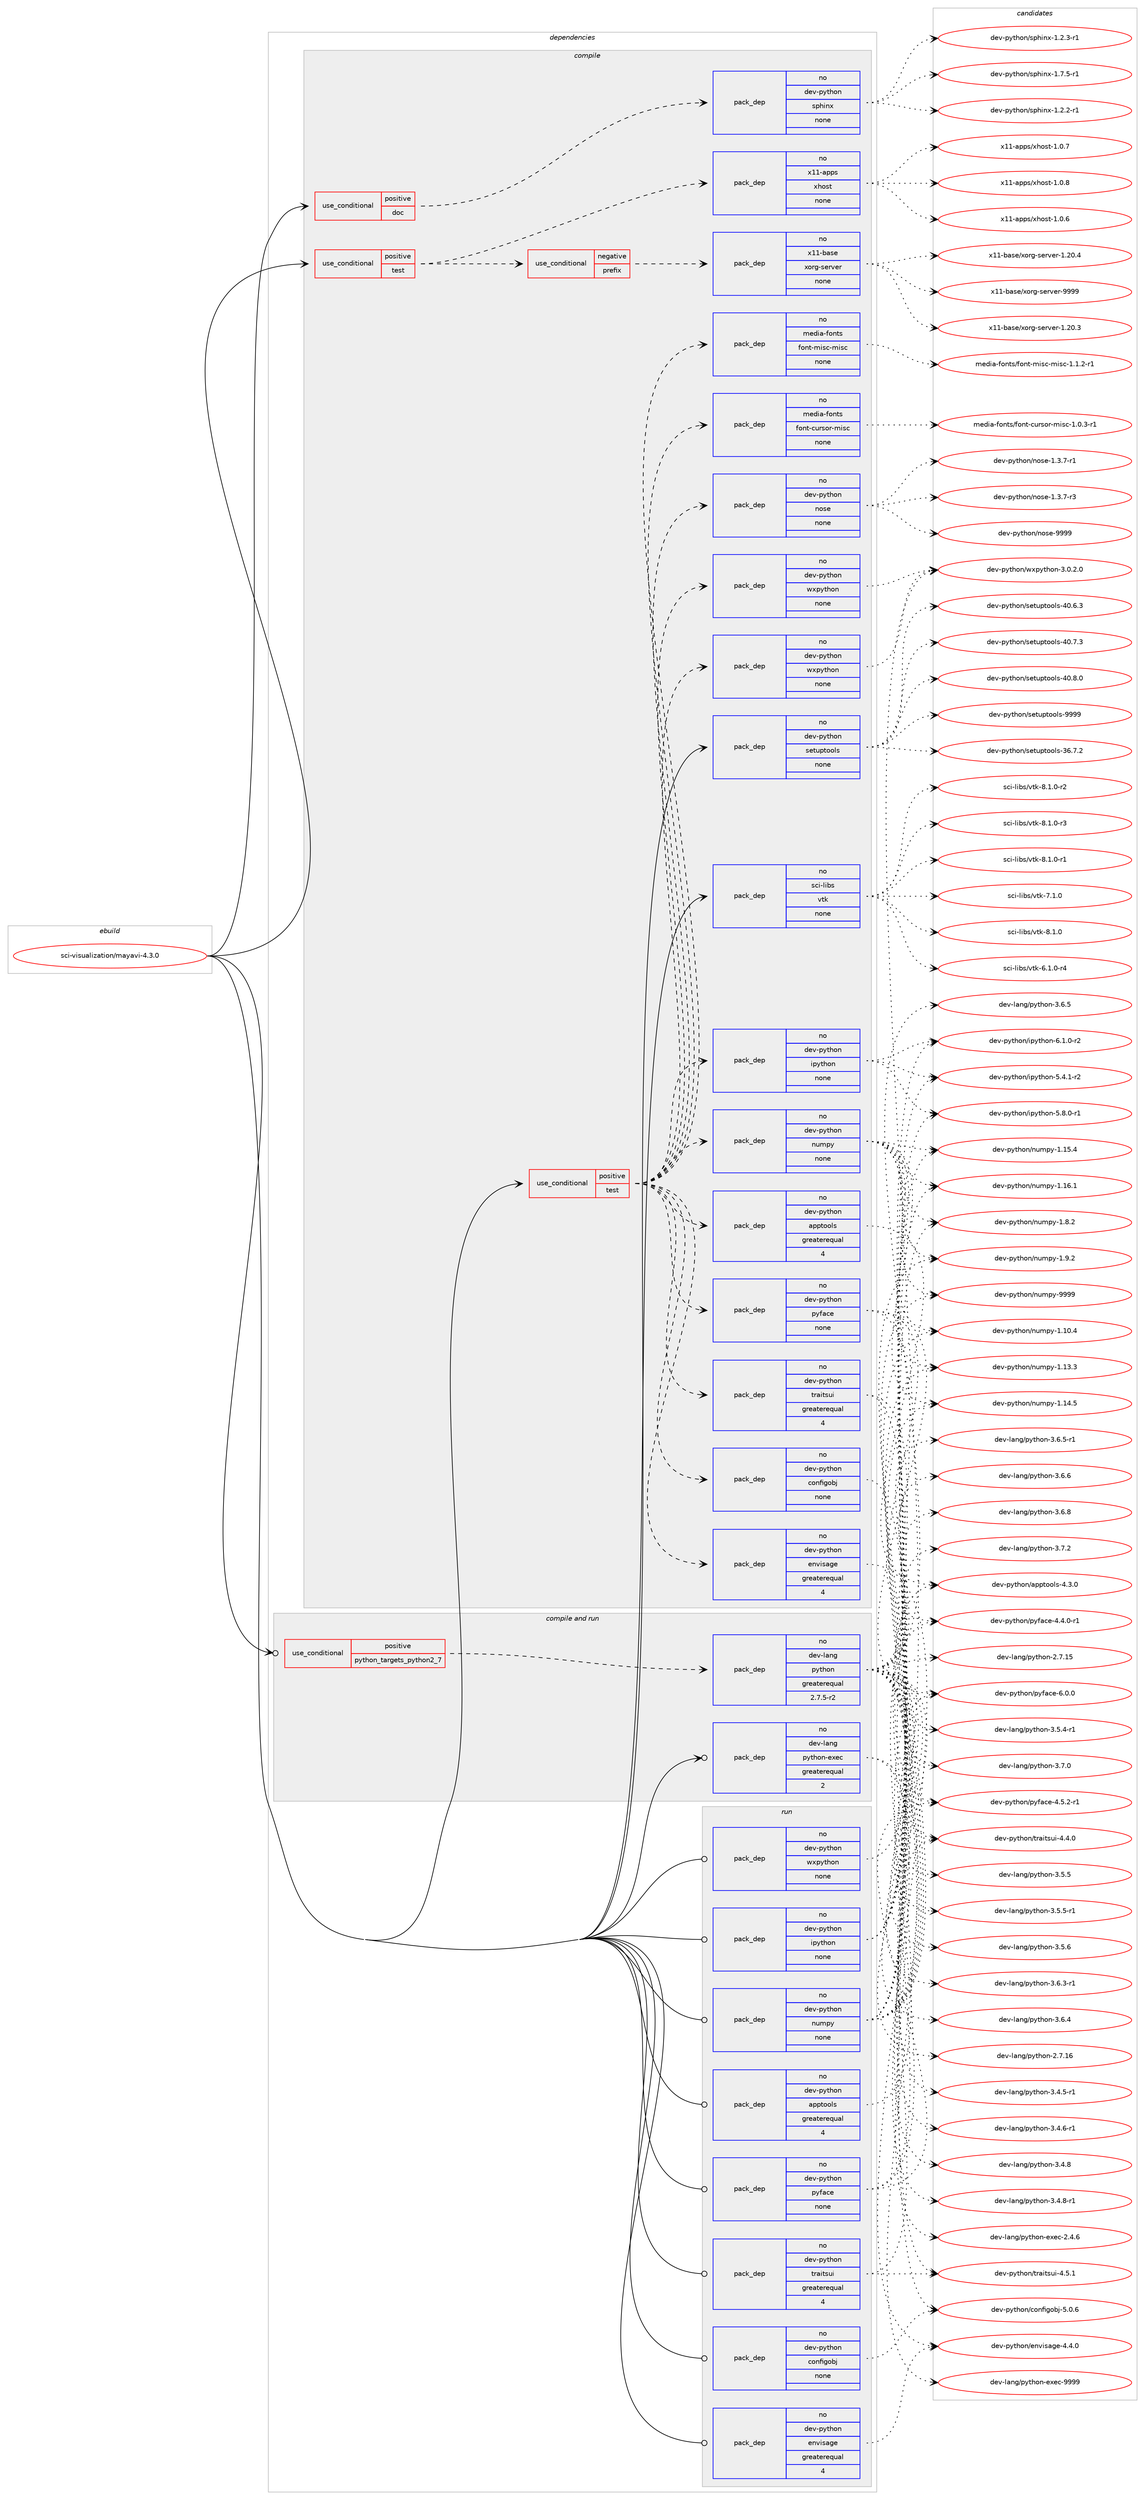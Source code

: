 digraph prolog {

# *************
# Graph options
# *************

newrank=true;
concentrate=true;
compound=true;
graph [rankdir=LR,fontname=Helvetica,fontsize=10,ranksep=1.5];#, ranksep=2.5, nodesep=0.2];
edge  [arrowhead=vee];
node  [fontname=Helvetica,fontsize=10];

# **********
# The ebuild
# **********

subgraph cluster_leftcol {
color=gray;
rank=same;
label=<<i>ebuild</i>>;
id [label="sci-visualization/mayavi-4.3.0", color=red, width=4, href="../sci-visualization/mayavi-4.3.0.svg"];
}

# ****************
# The dependencies
# ****************

subgraph cluster_midcol {
color=gray;
label=<<i>dependencies</i>>;
subgraph cluster_compile {
fillcolor="#eeeeee";
style=filled;
label=<<i>compile</i>>;
subgraph cond455549 {
dependency1702228 [label=<<TABLE BORDER="0" CELLBORDER="1" CELLSPACING="0" CELLPADDING="4"><TR><TD ROWSPAN="3" CELLPADDING="10">use_conditional</TD></TR><TR><TD>positive</TD></TR><TR><TD>doc</TD></TR></TABLE>>, shape=none, color=red];
subgraph pack1218765 {
dependency1702229 [label=<<TABLE BORDER="0" CELLBORDER="1" CELLSPACING="0" CELLPADDING="4" WIDTH="220"><TR><TD ROWSPAN="6" CELLPADDING="30">pack_dep</TD></TR><TR><TD WIDTH="110">no</TD></TR><TR><TD>dev-python</TD></TR><TR><TD>sphinx</TD></TR><TR><TD>none</TD></TR><TR><TD></TD></TR></TABLE>>, shape=none, color=blue];
}
dependency1702228:e -> dependency1702229:w [weight=20,style="dashed",arrowhead="vee"];
}
id:e -> dependency1702228:w [weight=20,style="solid",arrowhead="vee"];
subgraph cond455550 {
dependency1702230 [label=<<TABLE BORDER="0" CELLBORDER="1" CELLSPACING="0" CELLPADDING="4"><TR><TD ROWSPAN="3" CELLPADDING="10">use_conditional</TD></TR><TR><TD>positive</TD></TR><TR><TD>test</TD></TR></TABLE>>, shape=none, color=red];
subgraph cond455551 {
dependency1702231 [label=<<TABLE BORDER="0" CELLBORDER="1" CELLSPACING="0" CELLPADDING="4"><TR><TD ROWSPAN="3" CELLPADDING="10">use_conditional</TD></TR><TR><TD>negative</TD></TR><TR><TD>prefix</TD></TR></TABLE>>, shape=none, color=red];
subgraph pack1218766 {
dependency1702232 [label=<<TABLE BORDER="0" CELLBORDER="1" CELLSPACING="0" CELLPADDING="4" WIDTH="220"><TR><TD ROWSPAN="6" CELLPADDING="30">pack_dep</TD></TR><TR><TD WIDTH="110">no</TD></TR><TR><TD>x11-base</TD></TR><TR><TD>xorg-server</TD></TR><TR><TD>none</TD></TR><TR><TD></TD></TR></TABLE>>, shape=none, color=blue];
}
dependency1702231:e -> dependency1702232:w [weight=20,style="dashed",arrowhead="vee"];
}
dependency1702230:e -> dependency1702231:w [weight=20,style="dashed",arrowhead="vee"];
subgraph pack1218767 {
dependency1702233 [label=<<TABLE BORDER="0" CELLBORDER="1" CELLSPACING="0" CELLPADDING="4" WIDTH="220"><TR><TD ROWSPAN="6" CELLPADDING="30">pack_dep</TD></TR><TR><TD WIDTH="110">no</TD></TR><TR><TD>x11-apps</TD></TR><TR><TD>xhost</TD></TR><TR><TD>none</TD></TR><TR><TD></TD></TR></TABLE>>, shape=none, color=blue];
}
dependency1702230:e -> dependency1702233:w [weight=20,style="dashed",arrowhead="vee"];
}
id:e -> dependency1702230:w [weight=20,style="solid",arrowhead="vee"];
subgraph cond455552 {
dependency1702234 [label=<<TABLE BORDER="0" CELLBORDER="1" CELLSPACING="0" CELLPADDING="4"><TR><TD ROWSPAN="3" CELLPADDING="10">use_conditional</TD></TR><TR><TD>positive</TD></TR><TR><TD>test</TD></TR></TABLE>>, shape=none, color=red];
subgraph pack1218768 {
dependency1702235 [label=<<TABLE BORDER="0" CELLBORDER="1" CELLSPACING="0" CELLPADDING="4" WIDTH="220"><TR><TD ROWSPAN="6" CELLPADDING="30">pack_dep</TD></TR><TR><TD WIDTH="110">no</TD></TR><TR><TD>dev-python</TD></TR><TR><TD>apptools</TD></TR><TR><TD>greaterequal</TD></TR><TR><TD>4</TD></TR></TABLE>>, shape=none, color=blue];
}
dependency1702234:e -> dependency1702235:w [weight=20,style="dashed",arrowhead="vee"];
subgraph pack1218769 {
dependency1702236 [label=<<TABLE BORDER="0" CELLBORDER="1" CELLSPACING="0" CELLPADDING="4" WIDTH="220"><TR><TD ROWSPAN="6" CELLPADDING="30">pack_dep</TD></TR><TR><TD WIDTH="110">no</TD></TR><TR><TD>dev-python</TD></TR><TR><TD>configobj</TD></TR><TR><TD>none</TD></TR><TR><TD></TD></TR></TABLE>>, shape=none, color=blue];
}
dependency1702234:e -> dependency1702236:w [weight=20,style="dashed",arrowhead="vee"];
subgraph pack1218770 {
dependency1702237 [label=<<TABLE BORDER="0" CELLBORDER="1" CELLSPACING="0" CELLPADDING="4" WIDTH="220"><TR><TD ROWSPAN="6" CELLPADDING="30">pack_dep</TD></TR><TR><TD WIDTH="110">no</TD></TR><TR><TD>dev-python</TD></TR><TR><TD>envisage</TD></TR><TR><TD>greaterequal</TD></TR><TR><TD>4</TD></TR></TABLE>>, shape=none, color=blue];
}
dependency1702234:e -> dependency1702237:w [weight=20,style="dashed",arrowhead="vee"];
subgraph pack1218771 {
dependency1702238 [label=<<TABLE BORDER="0" CELLBORDER="1" CELLSPACING="0" CELLPADDING="4" WIDTH="220"><TR><TD ROWSPAN="6" CELLPADDING="30">pack_dep</TD></TR><TR><TD WIDTH="110">no</TD></TR><TR><TD>dev-python</TD></TR><TR><TD>ipython</TD></TR><TR><TD>none</TD></TR><TR><TD></TD></TR></TABLE>>, shape=none, color=blue];
}
dependency1702234:e -> dependency1702238:w [weight=20,style="dashed",arrowhead="vee"];
subgraph pack1218772 {
dependency1702239 [label=<<TABLE BORDER="0" CELLBORDER="1" CELLSPACING="0" CELLPADDING="4" WIDTH="220"><TR><TD ROWSPAN="6" CELLPADDING="30">pack_dep</TD></TR><TR><TD WIDTH="110">no</TD></TR><TR><TD>dev-python</TD></TR><TR><TD>numpy</TD></TR><TR><TD>none</TD></TR><TR><TD></TD></TR></TABLE>>, shape=none, color=blue];
}
dependency1702234:e -> dependency1702239:w [weight=20,style="dashed",arrowhead="vee"];
subgraph pack1218773 {
dependency1702240 [label=<<TABLE BORDER="0" CELLBORDER="1" CELLSPACING="0" CELLPADDING="4" WIDTH="220"><TR><TD ROWSPAN="6" CELLPADDING="30">pack_dep</TD></TR><TR><TD WIDTH="110">no</TD></TR><TR><TD>dev-python</TD></TR><TR><TD>pyface</TD></TR><TR><TD>none</TD></TR><TR><TD></TD></TR></TABLE>>, shape=none, color=blue];
}
dependency1702234:e -> dependency1702240:w [weight=20,style="dashed",arrowhead="vee"];
subgraph pack1218774 {
dependency1702241 [label=<<TABLE BORDER="0" CELLBORDER="1" CELLSPACING="0" CELLPADDING="4" WIDTH="220"><TR><TD ROWSPAN="6" CELLPADDING="30">pack_dep</TD></TR><TR><TD WIDTH="110">no</TD></TR><TR><TD>dev-python</TD></TR><TR><TD>traitsui</TD></TR><TR><TD>greaterequal</TD></TR><TR><TD>4</TD></TR></TABLE>>, shape=none, color=blue];
}
dependency1702234:e -> dependency1702241:w [weight=20,style="dashed",arrowhead="vee"];
subgraph pack1218775 {
dependency1702242 [label=<<TABLE BORDER="0" CELLBORDER="1" CELLSPACING="0" CELLPADDING="4" WIDTH="220"><TR><TD ROWSPAN="6" CELLPADDING="30">pack_dep</TD></TR><TR><TD WIDTH="110">no</TD></TR><TR><TD>dev-python</TD></TR><TR><TD>wxpython</TD></TR><TR><TD>none</TD></TR><TR><TD></TD></TR></TABLE>>, shape=none, color=blue];
}
dependency1702234:e -> dependency1702242:w [weight=20,style="dashed",arrowhead="vee"];
subgraph pack1218776 {
dependency1702243 [label=<<TABLE BORDER="0" CELLBORDER="1" CELLSPACING="0" CELLPADDING="4" WIDTH="220"><TR><TD ROWSPAN="6" CELLPADDING="30">pack_dep</TD></TR><TR><TD WIDTH="110">no</TD></TR><TR><TD>dev-python</TD></TR><TR><TD>nose</TD></TR><TR><TD>none</TD></TR><TR><TD></TD></TR></TABLE>>, shape=none, color=blue];
}
dependency1702234:e -> dependency1702243:w [weight=20,style="dashed",arrowhead="vee"];
subgraph pack1218777 {
dependency1702244 [label=<<TABLE BORDER="0" CELLBORDER="1" CELLSPACING="0" CELLPADDING="4" WIDTH="220"><TR><TD ROWSPAN="6" CELLPADDING="30">pack_dep</TD></TR><TR><TD WIDTH="110">no</TD></TR><TR><TD>dev-python</TD></TR><TR><TD>wxpython</TD></TR><TR><TD>none</TD></TR><TR><TD></TD></TR></TABLE>>, shape=none, color=blue];
}
dependency1702234:e -> dependency1702244:w [weight=20,style="dashed",arrowhead="vee"];
subgraph pack1218778 {
dependency1702245 [label=<<TABLE BORDER="0" CELLBORDER="1" CELLSPACING="0" CELLPADDING="4" WIDTH="220"><TR><TD ROWSPAN="6" CELLPADDING="30">pack_dep</TD></TR><TR><TD WIDTH="110">no</TD></TR><TR><TD>media-fonts</TD></TR><TR><TD>font-cursor-misc</TD></TR><TR><TD>none</TD></TR><TR><TD></TD></TR></TABLE>>, shape=none, color=blue];
}
dependency1702234:e -> dependency1702245:w [weight=20,style="dashed",arrowhead="vee"];
subgraph pack1218779 {
dependency1702246 [label=<<TABLE BORDER="0" CELLBORDER="1" CELLSPACING="0" CELLPADDING="4" WIDTH="220"><TR><TD ROWSPAN="6" CELLPADDING="30">pack_dep</TD></TR><TR><TD WIDTH="110">no</TD></TR><TR><TD>media-fonts</TD></TR><TR><TD>font-misc-misc</TD></TR><TR><TD>none</TD></TR><TR><TD></TD></TR></TABLE>>, shape=none, color=blue];
}
dependency1702234:e -> dependency1702246:w [weight=20,style="dashed",arrowhead="vee"];
}
id:e -> dependency1702234:w [weight=20,style="solid",arrowhead="vee"];
subgraph pack1218780 {
dependency1702247 [label=<<TABLE BORDER="0" CELLBORDER="1" CELLSPACING="0" CELLPADDING="4" WIDTH="220"><TR><TD ROWSPAN="6" CELLPADDING="30">pack_dep</TD></TR><TR><TD WIDTH="110">no</TD></TR><TR><TD>dev-python</TD></TR><TR><TD>setuptools</TD></TR><TR><TD>none</TD></TR><TR><TD></TD></TR></TABLE>>, shape=none, color=blue];
}
id:e -> dependency1702247:w [weight=20,style="solid",arrowhead="vee"];
subgraph pack1218781 {
dependency1702248 [label=<<TABLE BORDER="0" CELLBORDER="1" CELLSPACING="0" CELLPADDING="4" WIDTH="220"><TR><TD ROWSPAN="6" CELLPADDING="30">pack_dep</TD></TR><TR><TD WIDTH="110">no</TD></TR><TR><TD>sci-libs</TD></TR><TR><TD>vtk</TD></TR><TR><TD>none</TD></TR><TR><TD></TD></TR></TABLE>>, shape=none, color=blue];
}
id:e -> dependency1702248:w [weight=20,style="solid",arrowhead="vee"];
}
subgraph cluster_compileandrun {
fillcolor="#eeeeee";
style=filled;
label=<<i>compile and run</i>>;
subgraph cond455553 {
dependency1702249 [label=<<TABLE BORDER="0" CELLBORDER="1" CELLSPACING="0" CELLPADDING="4"><TR><TD ROWSPAN="3" CELLPADDING="10">use_conditional</TD></TR><TR><TD>positive</TD></TR><TR><TD>python_targets_python2_7</TD></TR></TABLE>>, shape=none, color=red];
subgraph pack1218782 {
dependency1702250 [label=<<TABLE BORDER="0" CELLBORDER="1" CELLSPACING="0" CELLPADDING="4" WIDTH="220"><TR><TD ROWSPAN="6" CELLPADDING="30">pack_dep</TD></TR><TR><TD WIDTH="110">no</TD></TR><TR><TD>dev-lang</TD></TR><TR><TD>python</TD></TR><TR><TD>greaterequal</TD></TR><TR><TD>2.7.5-r2</TD></TR></TABLE>>, shape=none, color=blue];
}
dependency1702249:e -> dependency1702250:w [weight=20,style="dashed",arrowhead="vee"];
}
id:e -> dependency1702249:w [weight=20,style="solid",arrowhead="odotvee"];
subgraph pack1218783 {
dependency1702251 [label=<<TABLE BORDER="0" CELLBORDER="1" CELLSPACING="0" CELLPADDING="4" WIDTH="220"><TR><TD ROWSPAN="6" CELLPADDING="30">pack_dep</TD></TR><TR><TD WIDTH="110">no</TD></TR><TR><TD>dev-lang</TD></TR><TR><TD>python-exec</TD></TR><TR><TD>greaterequal</TD></TR><TR><TD>2</TD></TR></TABLE>>, shape=none, color=blue];
}
id:e -> dependency1702251:w [weight=20,style="solid",arrowhead="odotvee"];
}
subgraph cluster_run {
fillcolor="#eeeeee";
style=filled;
label=<<i>run</i>>;
subgraph pack1218784 {
dependency1702252 [label=<<TABLE BORDER="0" CELLBORDER="1" CELLSPACING="0" CELLPADDING="4" WIDTH="220"><TR><TD ROWSPAN="6" CELLPADDING="30">pack_dep</TD></TR><TR><TD WIDTH="110">no</TD></TR><TR><TD>dev-python</TD></TR><TR><TD>apptools</TD></TR><TR><TD>greaterequal</TD></TR><TR><TD>4</TD></TR></TABLE>>, shape=none, color=blue];
}
id:e -> dependency1702252:w [weight=20,style="solid",arrowhead="odot"];
subgraph pack1218785 {
dependency1702253 [label=<<TABLE BORDER="0" CELLBORDER="1" CELLSPACING="0" CELLPADDING="4" WIDTH="220"><TR><TD ROWSPAN="6" CELLPADDING="30">pack_dep</TD></TR><TR><TD WIDTH="110">no</TD></TR><TR><TD>dev-python</TD></TR><TR><TD>configobj</TD></TR><TR><TD>none</TD></TR><TR><TD></TD></TR></TABLE>>, shape=none, color=blue];
}
id:e -> dependency1702253:w [weight=20,style="solid",arrowhead="odot"];
subgraph pack1218786 {
dependency1702254 [label=<<TABLE BORDER="0" CELLBORDER="1" CELLSPACING="0" CELLPADDING="4" WIDTH="220"><TR><TD ROWSPAN="6" CELLPADDING="30">pack_dep</TD></TR><TR><TD WIDTH="110">no</TD></TR><TR><TD>dev-python</TD></TR><TR><TD>envisage</TD></TR><TR><TD>greaterequal</TD></TR><TR><TD>4</TD></TR></TABLE>>, shape=none, color=blue];
}
id:e -> dependency1702254:w [weight=20,style="solid",arrowhead="odot"];
subgraph pack1218787 {
dependency1702255 [label=<<TABLE BORDER="0" CELLBORDER="1" CELLSPACING="0" CELLPADDING="4" WIDTH="220"><TR><TD ROWSPAN="6" CELLPADDING="30">pack_dep</TD></TR><TR><TD WIDTH="110">no</TD></TR><TR><TD>dev-python</TD></TR><TR><TD>ipython</TD></TR><TR><TD>none</TD></TR><TR><TD></TD></TR></TABLE>>, shape=none, color=blue];
}
id:e -> dependency1702255:w [weight=20,style="solid",arrowhead="odot"];
subgraph pack1218788 {
dependency1702256 [label=<<TABLE BORDER="0" CELLBORDER="1" CELLSPACING="0" CELLPADDING="4" WIDTH="220"><TR><TD ROWSPAN="6" CELLPADDING="30">pack_dep</TD></TR><TR><TD WIDTH="110">no</TD></TR><TR><TD>dev-python</TD></TR><TR><TD>numpy</TD></TR><TR><TD>none</TD></TR><TR><TD></TD></TR></TABLE>>, shape=none, color=blue];
}
id:e -> dependency1702256:w [weight=20,style="solid",arrowhead="odot"];
subgraph pack1218789 {
dependency1702257 [label=<<TABLE BORDER="0" CELLBORDER="1" CELLSPACING="0" CELLPADDING="4" WIDTH="220"><TR><TD ROWSPAN="6" CELLPADDING="30">pack_dep</TD></TR><TR><TD WIDTH="110">no</TD></TR><TR><TD>dev-python</TD></TR><TR><TD>pyface</TD></TR><TR><TD>none</TD></TR><TR><TD></TD></TR></TABLE>>, shape=none, color=blue];
}
id:e -> dependency1702257:w [weight=20,style="solid",arrowhead="odot"];
subgraph pack1218790 {
dependency1702258 [label=<<TABLE BORDER="0" CELLBORDER="1" CELLSPACING="0" CELLPADDING="4" WIDTH="220"><TR><TD ROWSPAN="6" CELLPADDING="30">pack_dep</TD></TR><TR><TD WIDTH="110">no</TD></TR><TR><TD>dev-python</TD></TR><TR><TD>traitsui</TD></TR><TR><TD>greaterequal</TD></TR><TR><TD>4</TD></TR></TABLE>>, shape=none, color=blue];
}
id:e -> dependency1702258:w [weight=20,style="solid",arrowhead="odot"];
subgraph pack1218791 {
dependency1702259 [label=<<TABLE BORDER="0" CELLBORDER="1" CELLSPACING="0" CELLPADDING="4" WIDTH="220"><TR><TD ROWSPAN="6" CELLPADDING="30">pack_dep</TD></TR><TR><TD WIDTH="110">no</TD></TR><TR><TD>dev-python</TD></TR><TR><TD>wxpython</TD></TR><TR><TD>none</TD></TR><TR><TD></TD></TR></TABLE>>, shape=none, color=blue];
}
id:e -> dependency1702259:w [weight=20,style="solid",arrowhead="odot"];
}
}

# **************
# The candidates
# **************

subgraph cluster_choices {
rank=same;
color=gray;
label=<<i>candidates</i>>;

subgraph choice1218765 {
color=black;
nodesep=1;
choice10010111845112121116104111110471151121041051101204549465046504511449 [label="dev-python/sphinx-1.2.2-r1", color=red, width=4,href="../dev-python/sphinx-1.2.2-r1.svg"];
choice10010111845112121116104111110471151121041051101204549465046514511449 [label="dev-python/sphinx-1.2.3-r1", color=red, width=4,href="../dev-python/sphinx-1.2.3-r1.svg"];
choice10010111845112121116104111110471151121041051101204549465546534511449 [label="dev-python/sphinx-1.7.5-r1", color=red, width=4,href="../dev-python/sphinx-1.7.5-r1.svg"];
dependency1702229:e -> choice10010111845112121116104111110471151121041051101204549465046504511449:w [style=dotted,weight="100"];
dependency1702229:e -> choice10010111845112121116104111110471151121041051101204549465046514511449:w [style=dotted,weight="100"];
dependency1702229:e -> choice10010111845112121116104111110471151121041051101204549465546534511449:w [style=dotted,weight="100"];
}
subgraph choice1218766 {
color=black;
nodesep=1;
choice1204949459897115101471201111141034511510111411810111445494650484651 [label="x11-base/xorg-server-1.20.3", color=red, width=4,href="../x11-base/xorg-server-1.20.3.svg"];
choice1204949459897115101471201111141034511510111411810111445494650484652 [label="x11-base/xorg-server-1.20.4", color=red, width=4,href="../x11-base/xorg-server-1.20.4.svg"];
choice120494945989711510147120111114103451151011141181011144557575757 [label="x11-base/xorg-server-9999", color=red, width=4,href="../x11-base/xorg-server-9999.svg"];
dependency1702232:e -> choice1204949459897115101471201111141034511510111411810111445494650484651:w [style=dotted,weight="100"];
dependency1702232:e -> choice1204949459897115101471201111141034511510111411810111445494650484652:w [style=dotted,weight="100"];
dependency1702232:e -> choice120494945989711510147120111114103451151011141181011144557575757:w [style=dotted,weight="100"];
}
subgraph choice1218767 {
color=black;
nodesep=1;
choice1204949459711211211547120104111115116454946484654 [label="x11-apps/xhost-1.0.6", color=red, width=4,href="../x11-apps/xhost-1.0.6.svg"];
choice1204949459711211211547120104111115116454946484655 [label="x11-apps/xhost-1.0.7", color=red, width=4,href="../x11-apps/xhost-1.0.7.svg"];
choice1204949459711211211547120104111115116454946484656 [label="x11-apps/xhost-1.0.8", color=red, width=4,href="../x11-apps/xhost-1.0.8.svg"];
dependency1702233:e -> choice1204949459711211211547120104111115116454946484654:w [style=dotted,weight="100"];
dependency1702233:e -> choice1204949459711211211547120104111115116454946484655:w [style=dotted,weight="100"];
dependency1702233:e -> choice1204949459711211211547120104111115116454946484656:w [style=dotted,weight="100"];
}
subgraph choice1218768 {
color=black;
nodesep=1;
choice100101118451121211161041111104797112112116111111108115455246514648 [label="dev-python/apptools-4.3.0", color=red, width=4,href="../dev-python/apptools-4.3.0.svg"];
dependency1702235:e -> choice100101118451121211161041111104797112112116111111108115455246514648:w [style=dotted,weight="100"];
}
subgraph choice1218769 {
color=black;
nodesep=1;
choice10010111845112121116104111110479911111010210510311198106455346484654 [label="dev-python/configobj-5.0.6", color=red, width=4,href="../dev-python/configobj-5.0.6.svg"];
dependency1702236:e -> choice10010111845112121116104111110479911111010210510311198106455346484654:w [style=dotted,weight="100"];
}
subgraph choice1218770 {
color=black;
nodesep=1;
choice100101118451121211161041111104710111011810511597103101455246524648 [label="dev-python/envisage-4.4.0", color=red, width=4,href="../dev-python/envisage-4.4.0.svg"];
dependency1702237:e -> choice100101118451121211161041111104710111011810511597103101455246524648:w [style=dotted,weight="100"];
}
subgraph choice1218771 {
color=black;
nodesep=1;
choice10010111845112121116104111110471051121211161041111104553465246494511450 [label="dev-python/ipython-5.4.1-r2", color=red, width=4,href="../dev-python/ipython-5.4.1-r2.svg"];
choice10010111845112121116104111110471051121211161041111104553465646484511449 [label="dev-python/ipython-5.8.0-r1", color=red, width=4,href="../dev-python/ipython-5.8.0-r1.svg"];
choice10010111845112121116104111110471051121211161041111104554464946484511450 [label="dev-python/ipython-6.1.0-r2", color=red, width=4,href="../dev-python/ipython-6.1.0-r2.svg"];
dependency1702238:e -> choice10010111845112121116104111110471051121211161041111104553465246494511450:w [style=dotted,weight="100"];
dependency1702238:e -> choice10010111845112121116104111110471051121211161041111104553465646484511449:w [style=dotted,weight="100"];
dependency1702238:e -> choice10010111845112121116104111110471051121211161041111104554464946484511450:w [style=dotted,weight="100"];
}
subgraph choice1218772 {
color=black;
nodesep=1;
choice100101118451121211161041111104711011710911212145494649484652 [label="dev-python/numpy-1.10.4", color=red, width=4,href="../dev-python/numpy-1.10.4.svg"];
choice100101118451121211161041111104711011710911212145494649514651 [label="dev-python/numpy-1.13.3", color=red, width=4,href="../dev-python/numpy-1.13.3.svg"];
choice100101118451121211161041111104711011710911212145494649524653 [label="dev-python/numpy-1.14.5", color=red, width=4,href="../dev-python/numpy-1.14.5.svg"];
choice100101118451121211161041111104711011710911212145494649534652 [label="dev-python/numpy-1.15.4", color=red, width=4,href="../dev-python/numpy-1.15.4.svg"];
choice100101118451121211161041111104711011710911212145494649544649 [label="dev-python/numpy-1.16.1", color=red, width=4,href="../dev-python/numpy-1.16.1.svg"];
choice1001011184511212111610411111047110117109112121454946564650 [label="dev-python/numpy-1.8.2", color=red, width=4,href="../dev-python/numpy-1.8.2.svg"];
choice1001011184511212111610411111047110117109112121454946574650 [label="dev-python/numpy-1.9.2", color=red, width=4,href="../dev-python/numpy-1.9.2.svg"];
choice10010111845112121116104111110471101171091121214557575757 [label="dev-python/numpy-9999", color=red, width=4,href="../dev-python/numpy-9999.svg"];
dependency1702239:e -> choice100101118451121211161041111104711011710911212145494649484652:w [style=dotted,weight="100"];
dependency1702239:e -> choice100101118451121211161041111104711011710911212145494649514651:w [style=dotted,weight="100"];
dependency1702239:e -> choice100101118451121211161041111104711011710911212145494649524653:w [style=dotted,weight="100"];
dependency1702239:e -> choice100101118451121211161041111104711011710911212145494649534652:w [style=dotted,weight="100"];
dependency1702239:e -> choice100101118451121211161041111104711011710911212145494649544649:w [style=dotted,weight="100"];
dependency1702239:e -> choice1001011184511212111610411111047110117109112121454946564650:w [style=dotted,weight="100"];
dependency1702239:e -> choice1001011184511212111610411111047110117109112121454946574650:w [style=dotted,weight="100"];
dependency1702239:e -> choice10010111845112121116104111110471101171091121214557575757:w [style=dotted,weight="100"];
}
subgraph choice1218773 {
color=black;
nodesep=1;
choice100101118451121211161041111104711212110297991014552465246484511449 [label="dev-python/pyface-4.4.0-r1", color=red, width=4,href="../dev-python/pyface-4.4.0-r1.svg"];
choice100101118451121211161041111104711212110297991014552465346504511449 [label="dev-python/pyface-4.5.2-r1", color=red, width=4,href="../dev-python/pyface-4.5.2-r1.svg"];
choice10010111845112121116104111110471121211029799101455446484648 [label="dev-python/pyface-6.0.0", color=red, width=4,href="../dev-python/pyface-6.0.0.svg"];
dependency1702240:e -> choice100101118451121211161041111104711212110297991014552465246484511449:w [style=dotted,weight="100"];
dependency1702240:e -> choice100101118451121211161041111104711212110297991014552465346504511449:w [style=dotted,weight="100"];
dependency1702240:e -> choice10010111845112121116104111110471121211029799101455446484648:w [style=dotted,weight="100"];
}
subgraph choice1218774 {
color=black;
nodesep=1;
choice100101118451121211161041111104711611497105116115117105455246524648 [label="dev-python/traitsui-4.4.0", color=red, width=4,href="../dev-python/traitsui-4.4.0.svg"];
choice100101118451121211161041111104711611497105116115117105455246534649 [label="dev-python/traitsui-4.5.1", color=red, width=4,href="../dev-python/traitsui-4.5.1.svg"];
dependency1702241:e -> choice100101118451121211161041111104711611497105116115117105455246524648:w [style=dotted,weight="100"];
dependency1702241:e -> choice100101118451121211161041111104711611497105116115117105455246534649:w [style=dotted,weight="100"];
}
subgraph choice1218775 {
color=black;
nodesep=1;
choice10010111845112121116104111110471191201121211161041111104551464846504648 [label="dev-python/wxpython-3.0.2.0", color=red, width=4,href="../dev-python/wxpython-3.0.2.0.svg"];
dependency1702242:e -> choice10010111845112121116104111110471191201121211161041111104551464846504648:w [style=dotted,weight="100"];
}
subgraph choice1218776 {
color=black;
nodesep=1;
choice10010111845112121116104111110471101111151014549465146554511449 [label="dev-python/nose-1.3.7-r1", color=red, width=4,href="../dev-python/nose-1.3.7-r1.svg"];
choice10010111845112121116104111110471101111151014549465146554511451 [label="dev-python/nose-1.3.7-r3", color=red, width=4,href="../dev-python/nose-1.3.7-r3.svg"];
choice10010111845112121116104111110471101111151014557575757 [label="dev-python/nose-9999", color=red, width=4,href="../dev-python/nose-9999.svg"];
dependency1702243:e -> choice10010111845112121116104111110471101111151014549465146554511449:w [style=dotted,weight="100"];
dependency1702243:e -> choice10010111845112121116104111110471101111151014549465146554511451:w [style=dotted,weight="100"];
dependency1702243:e -> choice10010111845112121116104111110471101111151014557575757:w [style=dotted,weight="100"];
}
subgraph choice1218777 {
color=black;
nodesep=1;
choice10010111845112121116104111110471191201121211161041111104551464846504648 [label="dev-python/wxpython-3.0.2.0", color=red, width=4,href="../dev-python/wxpython-3.0.2.0.svg"];
dependency1702244:e -> choice10010111845112121116104111110471191201121211161041111104551464846504648:w [style=dotted,weight="100"];
}
subgraph choice1218778 {
color=black;
nodesep=1;
choice109101100105974510211111011611547102111110116459911711411511111445109105115994549464846514511449 [label="media-fonts/font-cursor-misc-1.0.3-r1", color=red, width=4,href="../media-fonts/font-cursor-misc-1.0.3-r1.svg"];
dependency1702245:e -> choice109101100105974510211111011611547102111110116459911711411511111445109105115994549464846514511449:w [style=dotted,weight="100"];
}
subgraph choice1218779 {
color=black;
nodesep=1;
choice109101100105974510211111011611547102111110116451091051159945109105115994549464946504511449 [label="media-fonts/font-misc-misc-1.1.2-r1", color=red, width=4,href="../media-fonts/font-misc-misc-1.1.2-r1.svg"];
dependency1702246:e -> choice109101100105974510211111011611547102111110116451091051159945109105115994549464946504511449:w [style=dotted,weight="100"];
}
subgraph choice1218780 {
color=black;
nodesep=1;
choice100101118451121211161041111104711510111611711211611111110811545515446554650 [label="dev-python/setuptools-36.7.2", color=red, width=4,href="../dev-python/setuptools-36.7.2.svg"];
choice100101118451121211161041111104711510111611711211611111110811545524846544651 [label="dev-python/setuptools-40.6.3", color=red, width=4,href="../dev-python/setuptools-40.6.3.svg"];
choice100101118451121211161041111104711510111611711211611111110811545524846554651 [label="dev-python/setuptools-40.7.3", color=red, width=4,href="../dev-python/setuptools-40.7.3.svg"];
choice100101118451121211161041111104711510111611711211611111110811545524846564648 [label="dev-python/setuptools-40.8.0", color=red, width=4,href="../dev-python/setuptools-40.8.0.svg"];
choice10010111845112121116104111110471151011161171121161111111081154557575757 [label="dev-python/setuptools-9999", color=red, width=4,href="../dev-python/setuptools-9999.svg"];
dependency1702247:e -> choice100101118451121211161041111104711510111611711211611111110811545515446554650:w [style=dotted,weight="100"];
dependency1702247:e -> choice100101118451121211161041111104711510111611711211611111110811545524846544651:w [style=dotted,weight="100"];
dependency1702247:e -> choice100101118451121211161041111104711510111611711211611111110811545524846554651:w [style=dotted,weight="100"];
dependency1702247:e -> choice100101118451121211161041111104711510111611711211611111110811545524846564648:w [style=dotted,weight="100"];
dependency1702247:e -> choice10010111845112121116104111110471151011161171121161111111081154557575757:w [style=dotted,weight="100"];
}
subgraph choice1218781 {
color=black;
nodesep=1;
choice115991054510810598115471181161074554464946484511452 [label="sci-libs/vtk-6.1.0-r4", color=red, width=4,href="../sci-libs/vtk-6.1.0-r4.svg"];
choice11599105451081059811547118116107455546494648 [label="sci-libs/vtk-7.1.0", color=red, width=4,href="../sci-libs/vtk-7.1.0.svg"];
choice11599105451081059811547118116107455646494648 [label="sci-libs/vtk-8.1.0", color=red, width=4,href="../sci-libs/vtk-8.1.0.svg"];
choice115991054510810598115471181161074556464946484511449 [label="sci-libs/vtk-8.1.0-r1", color=red, width=4,href="../sci-libs/vtk-8.1.0-r1.svg"];
choice115991054510810598115471181161074556464946484511450 [label="sci-libs/vtk-8.1.0-r2", color=red, width=4,href="../sci-libs/vtk-8.1.0-r2.svg"];
choice115991054510810598115471181161074556464946484511451 [label="sci-libs/vtk-8.1.0-r3", color=red, width=4,href="../sci-libs/vtk-8.1.0-r3.svg"];
dependency1702248:e -> choice115991054510810598115471181161074554464946484511452:w [style=dotted,weight="100"];
dependency1702248:e -> choice11599105451081059811547118116107455546494648:w [style=dotted,weight="100"];
dependency1702248:e -> choice11599105451081059811547118116107455646494648:w [style=dotted,weight="100"];
dependency1702248:e -> choice115991054510810598115471181161074556464946484511449:w [style=dotted,weight="100"];
dependency1702248:e -> choice115991054510810598115471181161074556464946484511450:w [style=dotted,weight="100"];
dependency1702248:e -> choice115991054510810598115471181161074556464946484511451:w [style=dotted,weight="100"];
}
subgraph choice1218782 {
color=black;
nodesep=1;
choice10010111845108971101034711212111610411111045504655464953 [label="dev-lang/python-2.7.15", color=red, width=4,href="../dev-lang/python-2.7.15.svg"];
choice10010111845108971101034711212111610411111045504655464954 [label="dev-lang/python-2.7.16", color=red, width=4,href="../dev-lang/python-2.7.16.svg"];
choice1001011184510897110103471121211161041111104551465246534511449 [label="dev-lang/python-3.4.5-r1", color=red, width=4,href="../dev-lang/python-3.4.5-r1.svg"];
choice1001011184510897110103471121211161041111104551465246544511449 [label="dev-lang/python-3.4.6-r1", color=red, width=4,href="../dev-lang/python-3.4.6-r1.svg"];
choice100101118451089711010347112121116104111110455146524656 [label="dev-lang/python-3.4.8", color=red, width=4,href="../dev-lang/python-3.4.8.svg"];
choice1001011184510897110103471121211161041111104551465246564511449 [label="dev-lang/python-3.4.8-r1", color=red, width=4,href="../dev-lang/python-3.4.8-r1.svg"];
choice1001011184510897110103471121211161041111104551465346524511449 [label="dev-lang/python-3.5.4-r1", color=red, width=4,href="../dev-lang/python-3.5.4-r1.svg"];
choice100101118451089711010347112121116104111110455146534653 [label="dev-lang/python-3.5.5", color=red, width=4,href="../dev-lang/python-3.5.5.svg"];
choice1001011184510897110103471121211161041111104551465346534511449 [label="dev-lang/python-3.5.5-r1", color=red, width=4,href="../dev-lang/python-3.5.5-r1.svg"];
choice100101118451089711010347112121116104111110455146534654 [label="dev-lang/python-3.5.6", color=red, width=4,href="../dev-lang/python-3.5.6.svg"];
choice1001011184510897110103471121211161041111104551465446514511449 [label="dev-lang/python-3.6.3-r1", color=red, width=4,href="../dev-lang/python-3.6.3-r1.svg"];
choice100101118451089711010347112121116104111110455146544652 [label="dev-lang/python-3.6.4", color=red, width=4,href="../dev-lang/python-3.6.4.svg"];
choice100101118451089711010347112121116104111110455146544653 [label="dev-lang/python-3.6.5", color=red, width=4,href="../dev-lang/python-3.6.5.svg"];
choice1001011184510897110103471121211161041111104551465446534511449 [label="dev-lang/python-3.6.5-r1", color=red, width=4,href="../dev-lang/python-3.6.5-r1.svg"];
choice100101118451089711010347112121116104111110455146544654 [label="dev-lang/python-3.6.6", color=red, width=4,href="../dev-lang/python-3.6.6.svg"];
choice100101118451089711010347112121116104111110455146544656 [label="dev-lang/python-3.6.8", color=red, width=4,href="../dev-lang/python-3.6.8.svg"];
choice100101118451089711010347112121116104111110455146554648 [label="dev-lang/python-3.7.0", color=red, width=4,href="../dev-lang/python-3.7.0.svg"];
choice100101118451089711010347112121116104111110455146554650 [label="dev-lang/python-3.7.2", color=red, width=4,href="../dev-lang/python-3.7.2.svg"];
dependency1702250:e -> choice10010111845108971101034711212111610411111045504655464953:w [style=dotted,weight="100"];
dependency1702250:e -> choice10010111845108971101034711212111610411111045504655464954:w [style=dotted,weight="100"];
dependency1702250:e -> choice1001011184510897110103471121211161041111104551465246534511449:w [style=dotted,weight="100"];
dependency1702250:e -> choice1001011184510897110103471121211161041111104551465246544511449:w [style=dotted,weight="100"];
dependency1702250:e -> choice100101118451089711010347112121116104111110455146524656:w [style=dotted,weight="100"];
dependency1702250:e -> choice1001011184510897110103471121211161041111104551465246564511449:w [style=dotted,weight="100"];
dependency1702250:e -> choice1001011184510897110103471121211161041111104551465346524511449:w [style=dotted,weight="100"];
dependency1702250:e -> choice100101118451089711010347112121116104111110455146534653:w [style=dotted,weight="100"];
dependency1702250:e -> choice1001011184510897110103471121211161041111104551465346534511449:w [style=dotted,weight="100"];
dependency1702250:e -> choice100101118451089711010347112121116104111110455146534654:w [style=dotted,weight="100"];
dependency1702250:e -> choice1001011184510897110103471121211161041111104551465446514511449:w [style=dotted,weight="100"];
dependency1702250:e -> choice100101118451089711010347112121116104111110455146544652:w [style=dotted,weight="100"];
dependency1702250:e -> choice100101118451089711010347112121116104111110455146544653:w [style=dotted,weight="100"];
dependency1702250:e -> choice1001011184510897110103471121211161041111104551465446534511449:w [style=dotted,weight="100"];
dependency1702250:e -> choice100101118451089711010347112121116104111110455146544654:w [style=dotted,weight="100"];
dependency1702250:e -> choice100101118451089711010347112121116104111110455146544656:w [style=dotted,weight="100"];
dependency1702250:e -> choice100101118451089711010347112121116104111110455146554648:w [style=dotted,weight="100"];
dependency1702250:e -> choice100101118451089711010347112121116104111110455146554650:w [style=dotted,weight="100"];
}
subgraph choice1218783 {
color=black;
nodesep=1;
choice1001011184510897110103471121211161041111104510112010199455046524654 [label="dev-lang/python-exec-2.4.6", color=red, width=4,href="../dev-lang/python-exec-2.4.6.svg"];
choice10010111845108971101034711212111610411111045101120101994557575757 [label="dev-lang/python-exec-9999", color=red, width=4,href="../dev-lang/python-exec-9999.svg"];
dependency1702251:e -> choice1001011184510897110103471121211161041111104510112010199455046524654:w [style=dotted,weight="100"];
dependency1702251:e -> choice10010111845108971101034711212111610411111045101120101994557575757:w [style=dotted,weight="100"];
}
subgraph choice1218784 {
color=black;
nodesep=1;
choice100101118451121211161041111104797112112116111111108115455246514648 [label="dev-python/apptools-4.3.0", color=red, width=4,href="../dev-python/apptools-4.3.0.svg"];
dependency1702252:e -> choice100101118451121211161041111104797112112116111111108115455246514648:w [style=dotted,weight="100"];
}
subgraph choice1218785 {
color=black;
nodesep=1;
choice10010111845112121116104111110479911111010210510311198106455346484654 [label="dev-python/configobj-5.0.6", color=red, width=4,href="../dev-python/configobj-5.0.6.svg"];
dependency1702253:e -> choice10010111845112121116104111110479911111010210510311198106455346484654:w [style=dotted,weight="100"];
}
subgraph choice1218786 {
color=black;
nodesep=1;
choice100101118451121211161041111104710111011810511597103101455246524648 [label="dev-python/envisage-4.4.0", color=red, width=4,href="../dev-python/envisage-4.4.0.svg"];
dependency1702254:e -> choice100101118451121211161041111104710111011810511597103101455246524648:w [style=dotted,weight="100"];
}
subgraph choice1218787 {
color=black;
nodesep=1;
choice10010111845112121116104111110471051121211161041111104553465246494511450 [label="dev-python/ipython-5.4.1-r2", color=red, width=4,href="../dev-python/ipython-5.4.1-r2.svg"];
choice10010111845112121116104111110471051121211161041111104553465646484511449 [label="dev-python/ipython-5.8.0-r1", color=red, width=4,href="../dev-python/ipython-5.8.0-r1.svg"];
choice10010111845112121116104111110471051121211161041111104554464946484511450 [label="dev-python/ipython-6.1.0-r2", color=red, width=4,href="../dev-python/ipython-6.1.0-r2.svg"];
dependency1702255:e -> choice10010111845112121116104111110471051121211161041111104553465246494511450:w [style=dotted,weight="100"];
dependency1702255:e -> choice10010111845112121116104111110471051121211161041111104553465646484511449:w [style=dotted,weight="100"];
dependency1702255:e -> choice10010111845112121116104111110471051121211161041111104554464946484511450:w [style=dotted,weight="100"];
}
subgraph choice1218788 {
color=black;
nodesep=1;
choice100101118451121211161041111104711011710911212145494649484652 [label="dev-python/numpy-1.10.4", color=red, width=4,href="../dev-python/numpy-1.10.4.svg"];
choice100101118451121211161041111104711011710911212145494649514651 [label="dev-python/numpy-1.13.3", color=red, width=4,href="../dev-python/numpy-1.13.3.svg"];
choice100101118451121211161041111104711011710911212145494649524653 [label="dev-python/numpy-1.14.5", color=red, width=4,href="../dev-python/numpy-1.14.5.svg"];
choice100101118451121211161041111104711011710911212145494649534652 [label="dev-python/numpy-1.15.4", color=red, width=4,href="../dev-python/numpy-1.15.4.svg"];
choice100101118451121211161041111104711011710911212145494649544649 [label="dev-python/numpy-1.16.1", color=red, width=4,href="../dev-python/numpy-1.16.1.svg"];
choice1001011184511212111610411111047110117109112121454946564650 [label="dev-python/numpy-1.8.2", color=red, width=4,href="../dev-python/numpy-1.8.2.svg"];
choice1001011184511212111610411111047110117109112121454946574650 [label="dev-python/numpy-1.9.2", color=red, width=4,href="../dev-python/numpy-1.9.2.svg"];
choice10010111845112121116104111110471101171091121214557575757 [label="dev-python/numpy-9999", color=red, width=4,href="../dev-python/numpy-9999.svg"];
dependency1702256:e -> choice100101118451121211161041111104711011710911212145494649484652:w [style=dotted,weight="100"];
dependency1702256:e -> choice100101118451121211161041111104711011710911212145494649514651:w [style=dotted,weight="100"];
dependency1702256:e -> choice100101118451121211161041111104711011710911212145494649524653:w [style=dotted,weight="100"];
dependency1702256:e -> choice100101118451121211161041111104711011710911212145494649534652:w [style=dotted,weight="100"];
dependency1702256:e -> choice100101118451121211161041111104711011710911212145494649544649:w [style=dotted,weight="100"];
dependency1702256:e -> choice1001011184511212111610411111047110117109112121454946564650:w [style=dotted,weight="100"];
dependency1702256:e -> choice1001011184511212111610411111047110117109112121454946574650:w [style=dotted,weight="100"];
dependency1702256:e -> choice10010111845112121116104111110471101171091121214557575757:w [style=dotted,weight="100"];
}
subgraph choice1218789 {
color=black;
nodesep=1;
choice100101118451121211161041111104711212110297991014552465246484511449 [label="dev-python/pyface-4.4.0-r1", color=red, width=4,href="../dev-python/pyface-4.4.0-r1.svg"];
choice100101118451121211161041111104711212110297991014552465346504511449 [label="dev-python/pyface-4.5.2-r1", color=red, width=4,href="../dev-python/pyface-4.5.2-r1.svg"];
choice10010111845112121116104111110471121211029799101455446484648 [label="dev-python/pyface-6.0.0", color=red, width=4,href="../dev-python/pyface-6.0.0.svg"];
dependency1702257:e -> choice100101118451121211161041111104711212110297991014552465246484511449:w [style=dotted,weight="100"];
dependency1702257:e -> choice100101118451121211161041111104711212110297991014552465346504511449:w [style=dotted,weight="100"];
dependency1702257:e -> choice10010111845112121116104111110471121211029799101455446484648:w [style=dotted,weight="100"];
}
subgraph choice1218790 {
color=black;
nodesep=1;
choice100101118451121211161041111104711611497105116115117105455246524648 [label="dev-python/traitsui-4.4.0", color=red, width=4,href="../dev-python/traitsui-4.4.0.svg"];
choice100101118451121211161041111104711611497105116115117105455246534649 [label="dev-python/traitsui-4.5.1", color=red, width=4,href="../dev-python/traitsui-4.5.1.svg"];
dependency1702258:e -> choice100101118451121211161041111104711611497105116115117105455246524648:w [style=dotted,weight="100"];
dependency1702258:e -> choice100101118451121211161041111104711611497105116115117105455246534649:w [style=dotted,weight="100"];
}
subgraph choice1218791 {
color=black;
nodesep=1;
choice10010111845112121116104111110471191201121211161041111104551464846504648 [label="dev-python/wxpython-3.0.2.0", color=red, width=4,href="../dev-python/wxpython-3.0.2.0.svg"];
dependency1702259:e -> choice10010111845112121116104111110471191201121211161041111104551464846504648:w [style=dotted,weight="100"];
}
}

}
